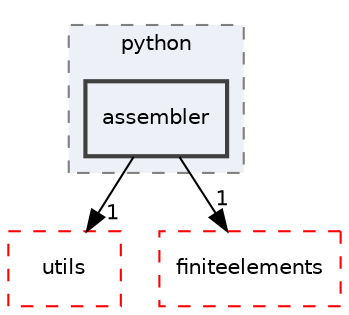 digraph "assembler"
{
 // LATEX_PDF_SIZE
  edge [fontname="Helvetica",fontsize="10",labelfontname="Helvetica",labelfontsize="10"];
  node [fontname="Helvetica",fontsize="10",shape=record];
  compound=true
  subgraph clusterdir_6063e92d97cad5a47908d6a96069b24d {
    graph [ bgcolor="#edf0f7", pencolor="grey50", style="filled,dashed,", label="python", fontname="Helvetica", fontsize="10", URL="dir_6063e92d97cad5a47908d6a96069b24d.html"]
  dir_2eacd46bb6575c3620b10a673993bd91 [shape=box, label="assembler", style="filled,bold,", fillcolor="#edf0f7", color="grey25", URL="dir_2eacd46bb6575c3620b10a673993bd91.html"];
  }
  dir_36505a9bfb81f81ed7a4e794d4cf597e [shape=box, label="utils", style="dashed,", fillcolor="#edf0f7", color="red", URL="dir_36505a9bfb81f81ed7a4e794d4cf597e.html"];
  dir_f5e28093cb075fb92f2345f7d8607df6 [shape=box, label="finiteelements", style="dashed,", fillcolor="#edf0f7", color="red", URL="dir_f5e28093cb075fb92f2345f7d8607df6.html"];
  dir_2eacd46bb6575c3620b10a673993bd91->dir_36505a9bfb81f81ed7a4e794d4cf597e [headlabel="1", labeldistance=1.5 headhref="dir_000001_000029.html"];
  dir_2eacd46bb6575c3620b10a673993bd91->dir_f5e28093cb075fb92f2345f7d8607df6 [headlabel="1", labeldistance=1.5 headhref="dir_000001_000011.html"];
}
